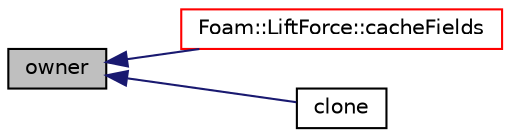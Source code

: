digraph "owner"
{
  bgcolor="transparent";
  edge [fontname="Helvetica",fontsize="10",labelfontname="Helvetica",labelfontsize="10"];
  node [fontname="Helvetica",fontsize="10",shape=record];
  rankdir="LR";
  Node180 [label="owner",height=0.2,width=0.4,color="black", fillcolor="grey75", style="filled", fontcolor="black"];
  Node180 -> Node181 [dir="back",color="midnightblue",fontsize="10",style="solid",fontname="Helvetica"];
  Node181 [label="Foam::LiftForce::cacheFields",height=0.2,width=0.4,color="red",URL="$a25265.html#a6005414ac27ae3e0b5a783ba216c1906",tooltip="Cache fields. "];
  Node180 -> Node183 [dir="back",color="midnightblue",fontsize="10",style="solid",fontname="Helvetica"];
  Node183 [label="clone",height=0.2,width=0.4,color="black",URL="$a25285.html#ac7eaa8b220cc46ce90a03b7fc312138e",tooltip="Construct and return a clone. "];
}
